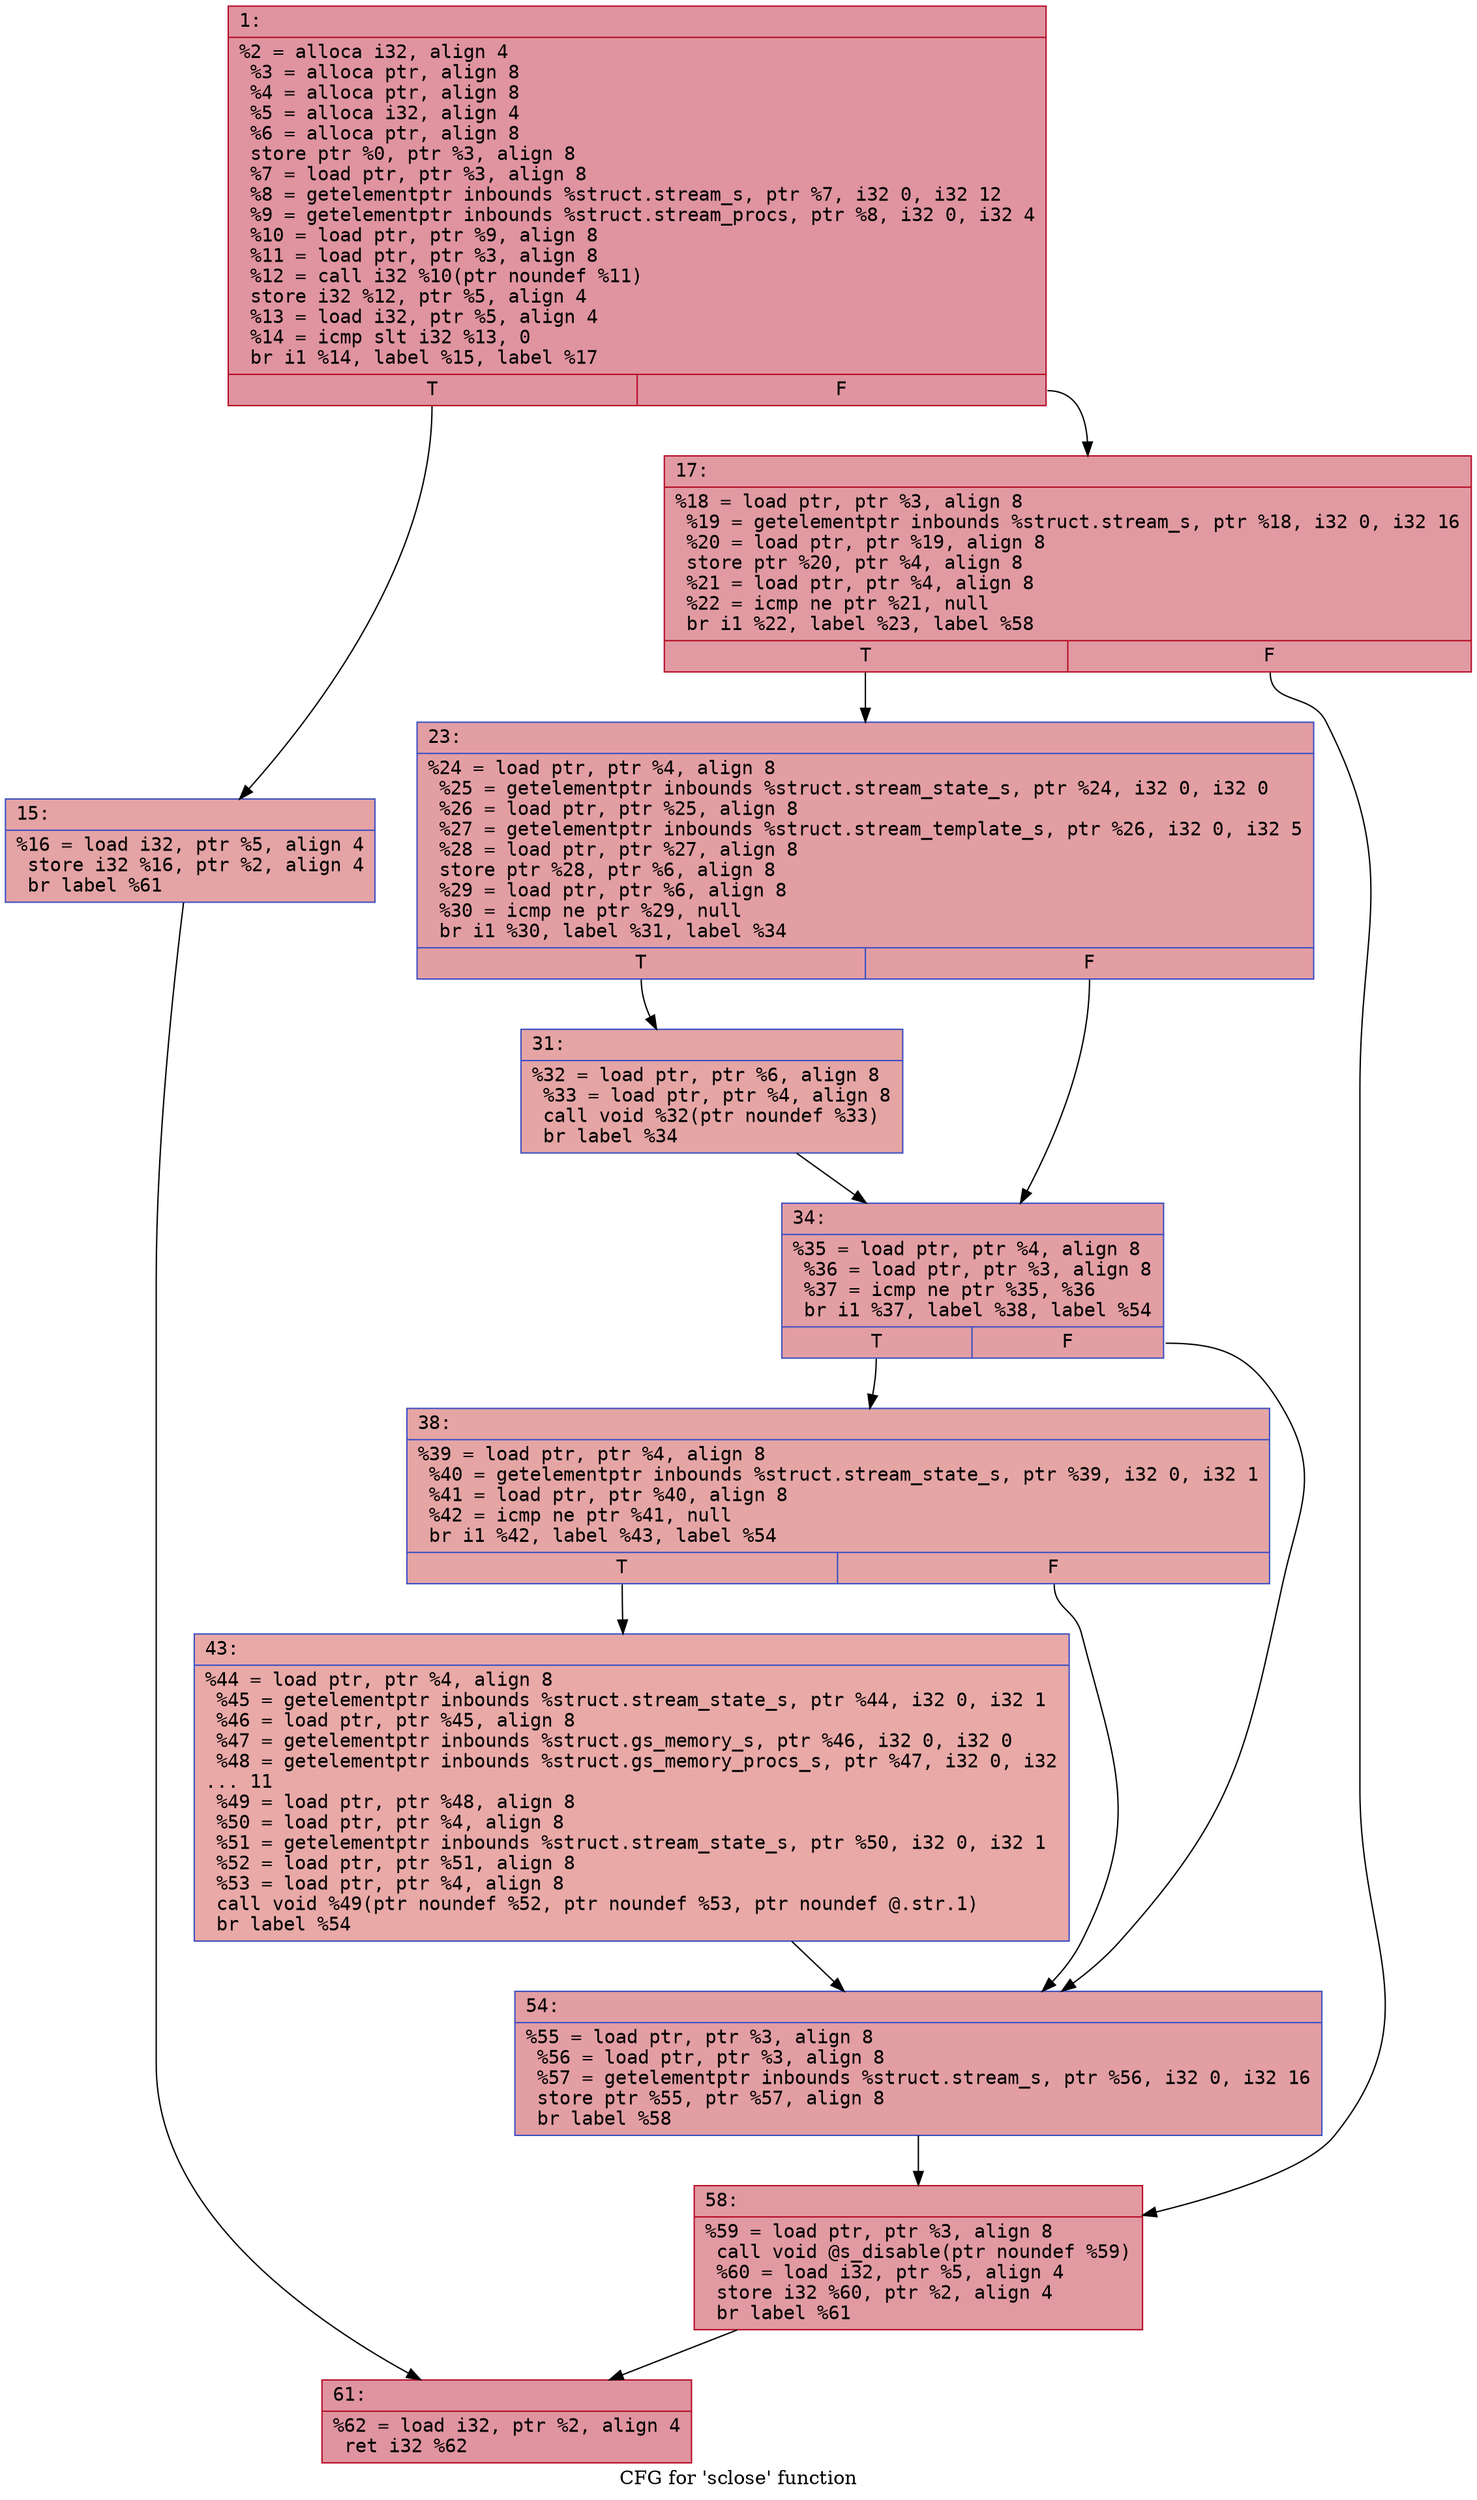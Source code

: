 digraph "CFG for 'sclose' function" {
	label="CFG for 'sclose' function";

	Node0x60000320fd90 [shape=record,color="#b70d28ff", style=filled, fillcolor="#b70d2870" fontname="Courier",label="{1:\l|  %2 = alloca i32, align 4\l  %3 = alloca ptr, align 8\l  %4 = alloca ptr, align 8\l  %5 = alloca i32, align 4\l  %6 = alloca ptr, align 8\l  store ptr %0, ptr %3, align 8\l  %7 = load ptr, ptr %3, align 8\l  %8 = getelementptr inbounds %struct.stream_s, ptr %7, i32 0, i32 12\l  %9 = getelementptr inbounds %struct.stream_procs, ptr %8, i32 0, i32 4\l  %10 = load ptr, ptr %9, align 8\l  %11 = load ptr, ptr %3, align 8\l  %12 = call i32 %10(ptr noundef %11)\l  store i32 %12, ptr %5, align 4\l  %13 = load i32, ptr %5, align 4\l  %14 = icmp slt i32 %13, 0\l  br i1 %14, label %15, label %17\l|{<s0>T|<s1>F}}"];
	Node0x60000320fd90:s0 -> Node0x60000320fde0[tooltip="1 -> 15\nProbability 37.50%" ];
	Node0x60000320fd90:s1 -> Node0x60000320fe30[tooltip="1 -> 17\nProbability 62.50%" ];
	Node0x60000320fde0 [shape=record,color="#3d50c3ff", style=filled, fillcolor="#c32e3170" fontname="Courier",label="{15:\l|  %16 = load i32, ptr %5, align 4\l  store i32 %16, ptr %2, align 4\l  br label %61\l}"];
	Node0x60000320fde0 -> Node0x6000032080f0[tooltip="15 -> 61\nProbability 100.00%" ];
	Node0x60000320fe30 [shape=record,color="#b70d28ff", style=filled, fillcolor="#bb1b2c70" fontname="Courier",label="{17:\l|  %18 = load ptr, ptr %3, align 8\l  %19 = getelementptr inbounds %struct.stream_s, ptr %18, i32 0, i32 16\l  %20 = load ptr, ptr %19, align 8\l  store ptr %20, ptr %4, align 8\l  %21 = load ptr, ptr %4, align 8\l  %22 = icmp ne ptr %21, null\l  br i1 %22, label %23, label %58\l|{<s0>T|<s1>F}}"];
	Node0x60000320fe30:s0 -> Node0x60000320fe80[tooltip="17 -> 23\nProbability 62.50%" ];
	Node0x60000320fe30:s1 -> Node0x6000032080a0[tooltip="17 -> 58\nProbability 37.50%" ];
	Node0x60000320fe80 [shape=record,color="#3d50c3ff", style=filled, fillcolor="#be242e70" fontname="Courier",label="{23:\l|  %24 = load ptr, ptr %4, align 8\l  %25 = getelementptr inbounds %struct.stream_state_s, ptr %24, i32 0, i32 0\l  %26 = load ptr, ptr %25, align 8\l  %27 = getelementptr inbounds %struct.stream_template_s, ptr %26, i32 0, i32 5\l  %28 = load ptr, ptr %27, align 8\l  store ptr %28, ptr %6, align 8\l  %29 = load ptr, ptr %6, align 8\l  %30 = icmp ne ptr %29, null\l  br i1 %30, label %31, label %34\l|{<s0>T|<s1>F}}"];
	Node0x60000320fe80:s0 -> Node0x60000320fed0[tooltip="23 -> 31\nProbability 62.50%" ];
	Node0x60000320fe80:s1 -> Node0x60000320ff20[tooltip="23 -> 34\nProbability 37.50%" ];
	Node0x60000320fed0 [shape=record,color="#3d50c3ff", style=filled, fillcolor="#c5333470" fontname="Courier",label="{31:\l|  %32 = load ptr, ptr %6, align 8\l  %33 = load ptr, ptr %4, align 8\l  call void %32(ptr noundef %33)\l  br label %34\l}"];
	Node0x60000320fed0 -> Node0x60000320ff20[tooltip="31 -> 34\nProbability 100.00%" ];
	Node0x60000320ff20 [shape=record,color="#3d50c3ff", style=filled, fillcolor="#be242e70" fontname="Courier",label="{34:\l|  %35 = load ptr, ptr %4, align 8\l  %36 = load ptr, ptr %3, align 8\l  %37 = icmp ne ptr %35, %36\l  br i1 %37, label %38, label %54\l|{<s0>T|<s1>F}}"];
	Node0x60000320ff20:s0 -> Node0x60000320ff70[tooltip="34 -> 38\nProbability 62.50%" ];
	Node0x60000320ff20:s1 -> Node0x600003208050[tooltip="34 -> 54\nProbability 37.50%" ];
	Node0x60000320ff70 [shape=record,color="#3d50c3ff", style=filled, fillcolor="#c5333470" fontname="Courier",label="{38:\l|  %39 = load ptr, ptr %4, align 8\l  %40 = getelementptr inbounds %struct.stream_state_s, ptr %39, i32 0, i32 1\l  %41 = load ptr, ptr %40, align 8\l  %42 = icmp ne ptr %41, null\l  br i1 %42, label %43, label %54\l|{<s0>T|<s1>F}}"];
	Node0x60000320ff70:s0 -> Node0x600003208000[tooltip="38 -> 43\nProbability 62.50%" ];
	Node0x60000320ff70:s1 -> Node0x600003208050[tooltip="38 -> 54\nProbability 37.50%" ];
	Node0x600003208000 [shape=record,color="#3d50c3ff", style=filled, fillcolor="#ca3b3770" fontname="Courier",label="{43:\l|  %44 = load ptr, ptr %4, align 8\l  %45 = getelementptr inbounds %struct.stream_state_s, ptr %44, i32 0, i32 1\l  %46 = load ptr, ptr %45, align 8\l  %47 = getelementptr inbounds %struct.gs_memory_s, ptr %46, i32 0, i32 0\l  %48 = getelementptr inbounds %struct.gs_memory_procs_s, ptr %47, i32 0, i32\l... 11\l  %49 = load ptr, ptr %48, align 8\l  %50 = load ptr, ptr %4, align 8\l  %51 = getelementptr inbounds %struct.stream_state_s, ptr %50, i32 0, i32 1\l  %52 = load ptr, ptr %51, align 8\l  %53 = load ptr, ptr %4, align 8\l  call void %49(ptr noundef %52, ptr noundef %53, ptr noundef @.str.1)\l  br label %54\l}"];
	Node0x600003208000 -> Node0x600003208050[tooltip="43 -> 54\nProbability 100.00%" ];
	Node0x600003208050 [shape=record,color="#3d50c3ff", style=filled, fillcolor="#be242e70" fontname="Courier",label="{54:\l|  %55 = load ptr, ptr %3, align 8\l  %56 = load ptr, ptr %3, align 8\l  %57 = getelementptr inbounds %struct.stream_s, ptr %56, i32 0, i32 16\l  store ptr %55, ptr %57, align 8\l  br label %58\l}"];
	Node0x600003208050 -> Node0x6000032080a0[tooltip="54 -> 58\nProbability 100.00%" ];
	Node0x6000032080a0 [shape=record,color="#b70d28ff", style=filled, fillcolor="#bb1b2c70" fontname="Courier",label="{58:\l|  %59 = load ptr, ptr %3, align 8\l  call void @s_disable(ptr noundef %59)\l  %60 = load i32, ptr %5, align 4\l  store i32 %60, ptr %2, align 4\l  br label %61\l}"];
	Node0x6000032080a0 -> Node0x6000032080f0[tooltip="58 -> 61\nProbability 100.00%" ];
	Node0x6000032080f0 [shape=record,color="#b70d28ff", style=filled, fillcolor="#b70d2870" fontname="Courier",label="{61:\l|  %62 = load i32, ptr %2, align 4\l  ret i32 %62\l}"];
}
